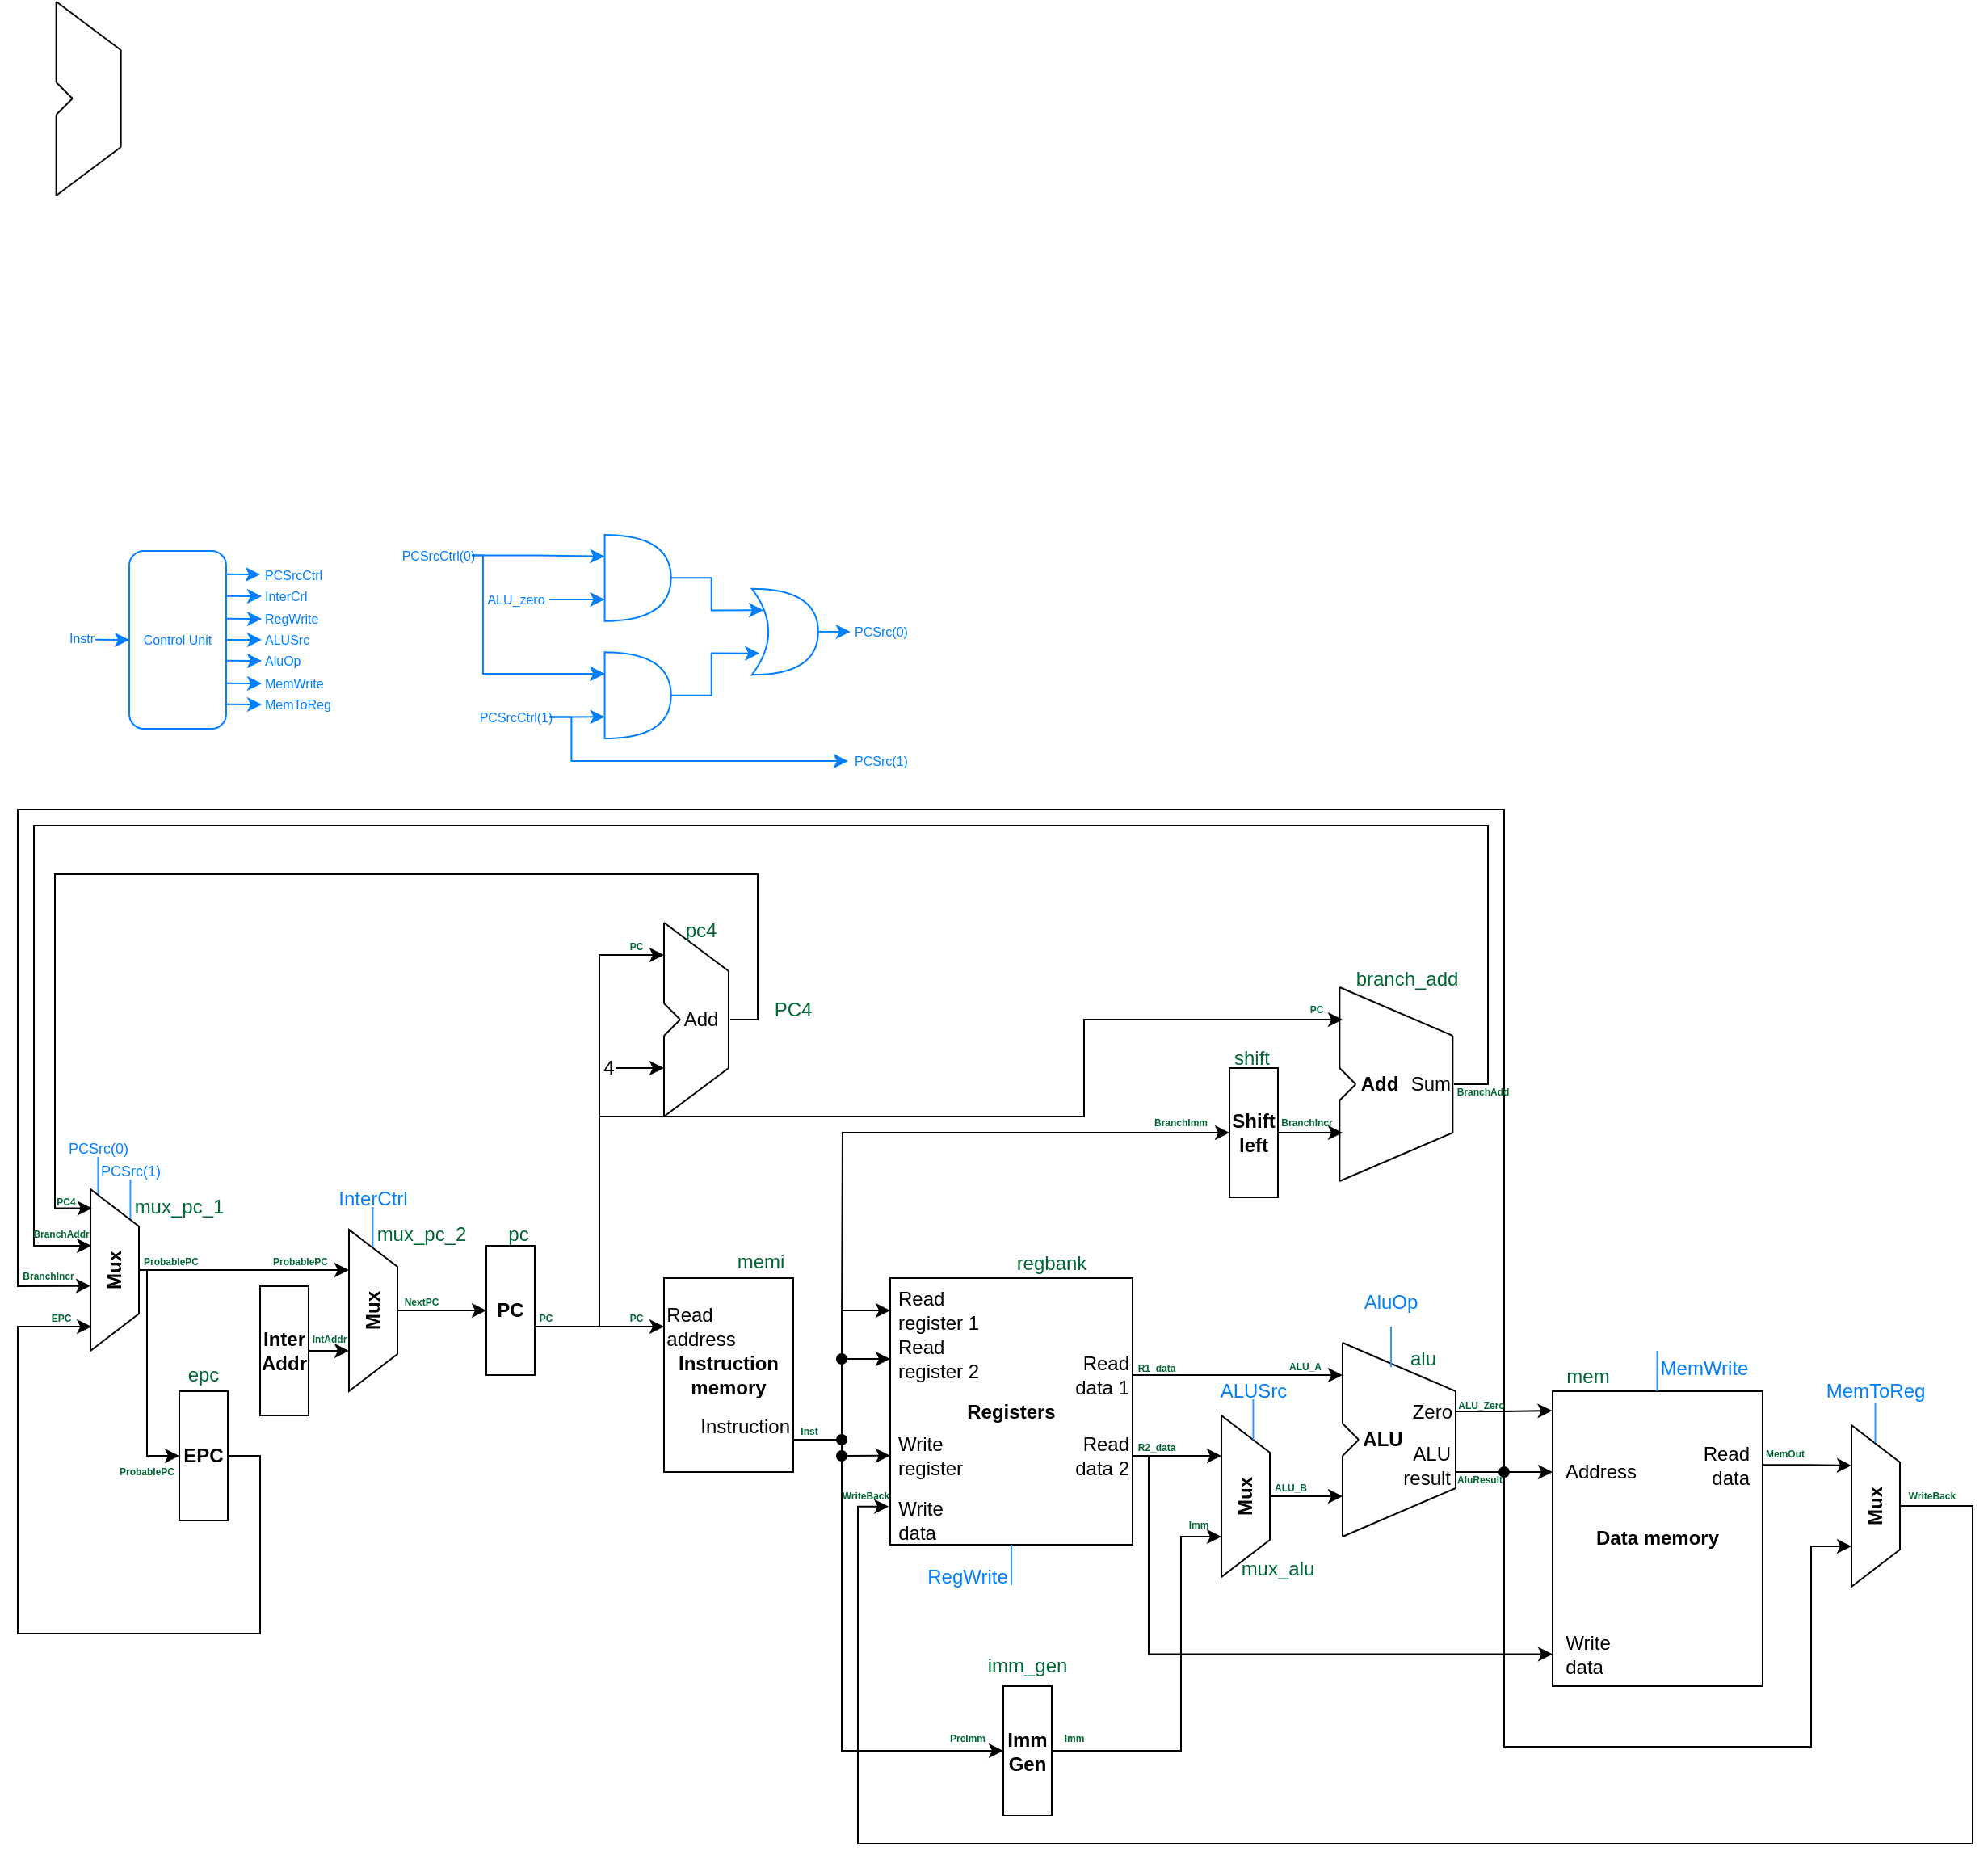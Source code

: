 <mxfile version="18.2.0" type="device"><diagram id="E4F_lcrYX_jfELqJrm0R" name="Page-1"><mxGraphModel dx="2120" dy="1682" grid="0" gridSize="10" guides="1" tooltips="1" connect="1" arrows="1" fold="1" page="0" pageScale="1" pageWidth="827" pageHeight="1169" math="0" shadow="0"><root><mxCell id="0"/><mxCell id="1" parent="0"/><mxCell id="031ylx6lUXf5HoYLeLrI-119" value="" style="endArrow=none;html=1;entryX=0.5;entryY=1;entryDx=0;entryDy=0;strokeColor=#3399FF;" parent="1" edge="1"><mxGeometry width="50" height="50" relative="1" as="geometry"><mxPoint x="-110.29" y="260" as="sourcePoint"/><mxPoint x="-110.29" y="235" as="targetPoint"/></mxGeometry></mxCell><mxCell id="031ylx6lUXf5HoYLeLrI-122" value="&lt;font color=&quot;#007fff&quot; style=&quot;font-size: 9px;&quot;&gt;PCSrc(0)&lt;/font&gt;" style="text;html=1;strokeColor=none;fillColor=none;align=center;verticalAlign=middle;whiteSpace=wrap;rounded=0;fontSize=9;" parent="1" vertex="1"><mxGeometry x="-130" y="220" width="40" height="20" as="geometry"/></mxCell><mxCell id="SATdBJKkfqwQmDbWRKTM-77" value="" style="endArrow=none;html=1;entryX=0.5;entryY=1;entryDx=0;entryDy=0;strokeColor=#3399FF;" edge="1" parent="1"><mxGeometry width="50" height="50" relative="1" as="geometry"><mxPoint x="-90.29" y="274.0" as="sourcePoint"/><mxPoint x="-90.29" y="249" as="targetPoint"/></mxGeometry></mxCell><mxCell id="SATdBJKkfqwQmDbWRKTM-78" value="&lt;font color=&quot;#007fff&quot; style=&quot;font-size: 9px;&quot;&gt;PCSrc(1)&lt;/font&gt;" style="text;html=1;strokeColor=none;fillColor=none;align=center;verticalAlign=middle;whiteSpace=wrap;rounded=0;fontSize=9;" vertex="1" parent="1"><mxGeometry x="-110" y="234" width="40" height="20" as="geometry"/></mxCell><mxCell id="031ylx6lUXf5HoYLeLrI-25" style="edgeStyle=orthogonalEdgeStyle;rounded=0;orthogonalLoop=1;jettySize=auto;html=1;exitX=1;exitY=0.25;exitDx=0;exitDy=0;entryX=0;entryY=0.25;entryDx=0;entryDy=0;" parent="1" source="031ylx6lUXf5HoYLeLrI-5" target="031ylx6lUXf5HoYLeLrI-16" edge="1"><mxGeometry relative="1" as="geometry"><Array as="points"><mxPoint x="160" y="340"/></Array></mxGeometry></mxCell><mxCell id="031ylx6lUXf5HoYLeLrI-5" value="&lt;b&gt;PC&lt;/b&gt;" style="rounded=0;whiteSpace=wrap;html=1;rotation=0;" parent="1" vertex="1"><mxGeometry x="130" y="290" width="30" height="80" as="geometry"/></mxCell><mxCell id="031ylx6lUXf5HoYLeLrI-8" value="" style="endArrow=none;html=1;" parent="1" edge="1"><mxGeometry width="50" height="50" relative="1" as="geometry"><mxPoint x="-96.18" y="-390" as="sourcePoint"/><mxPoint x="-96.18" y="-450" as="targetPoint"/></mxGeometry></mxCell><mxCell id="031ylx6lUXf5HoYLeLrI-9" value="" style="endArrow=none;html=1;" parent="1" edge="1"><mxGeometry width="50" height="50" relative="1" as="geometry"><mxPoint x="-136.18" y="-360" as="sourcePoint"/><mxPoint x="-96.18" y="-390" as="targetPoint"/></mxGeometry></mxCell><mxCell id="031ylx6lUXf5HoYLeLrI-11" value="" style="endArrow=none;html=1;" parent="1" edge="1"><mxGeometry width="50" height="50" relative="1" as="geometry"><mxPoint x="-136.18" y="-480" as="sourcePoint"/><mxPoint x="-96.18" y="-450" as="targetPoint"/></mxGeometry></mxCell><mxCell id="031ylx6lUXf5HoYLeLrI-12" value="" style="endArrow=none;html=1;" parent="1" edge="1"><mxGeometry width="50" height="50" relative="1" as="geometry"><mxPoint x="-136.18" y="-480" as="sourcePoint"/><mxPoint x="-136.18" y="-430" as="targetPoint"/></mxGeometry></mxCell><mxCell id="031ylx6lUXf5HoYLeLrI-13" value="" style="endArrow=none;html=1;" parent="1" edge="1"><mxGeometry width="50" height="50" relative="1" as="geometry"><mxPoint x="-136.18" y="-410" as="sourcePoint"/><mxPoint x="-136.18" y="-360" as="targetPoint"/></mxGeometry></mxCell><mxCell id="031ylx6lUXf5HoYLeLrI-14" value="" style="endArrow=none;html=1;" parent="1" edge="1"><mxGeometry width="50" height="50" relative="1" as="geometry"><mxPoint x="-136.18" y="-430" as="sourcePoint"/><mxPoint x="-126.18" y="-420" as="targetPoint"/></mxGeometry></mxCell><mxCell id="031ylx6lUXf5HoYLeLrI-15" value="" style="endArrow=none;html=1;" parent="1" edge="1"><mxGeometry width="50" height="50" relative="1" as="geometry"><mxPoint x="-126.18" y="-420" as="sourcePoint"/><mxPoint x="-136.18" y="-410" as="targetPoint"/></mxGeometry></mxCell><mxCell id="031ylx6lUXf5HoYLeLrI-16" value="&lt;b&gt;Instruction memory&lt;/b&gt;" style="rounded=0;whiteSpace=wrap;html=1;" parent="1" vertex="1"><mxGeometry x="240" y="310" width="80" height="120" as="geometry"/></mxCell><mxCell id="031ylx6lUXf5HoYLeLrI-17" value="&lt;b&gt;Registers&lt;/b&gt;" style="rounded=0;whiteSpace=wrap;html=1;" parent="1" vertex="1"><mxGeometry x="380" y="310" width="150" height="165" as="geometry"/></mxCell><mxCell id="031ylx6lUXf5HoYLeLrI-18" value="" style="endArrow=none;html=1;" parent="1" edge="1"><mxGeometry width="50" height="50" relative="1" as="geometry"><mxPoint x="280.0" y="180.0" as="sourcePoint"/><mxPoint x="280.0" y="120.0" as="targetPoint"/></mxGeometry></mxCell><mxCell id="031ylx6lUXf5HoYLeLrI-19" value="" style="endArrow=none;html=1;" parent="1" edge="1"><mxGeometry width="50" height="50" relative="1" as="geometry"><mxPoint x="240.0" y="210.0" as="sourcePoint"/><mxPoint x="280.0" y="180.0" as="targetPoint"/></mxGeometry></mxCell><mxCell id="031ylx6lUXf5HoYLeLrI-20" value="" style="endArrow=none;html=1;" parent="1" edge="1"><mxGeometry width="50" height="50" relative="1" as="geometry"><mxPoint x="240.0" y="90.0" as="sourcePoint"/><mxPoint x="280.0" y="120.0" as="targetPoint"/></mxGeometry></mxCell><mxCell id="031ylx6lUXf5HoYLeLrI-21" value="" style="endArrow=none;html=1;" parent="1" edge="1"><mxGeometry width="50" height="50" relative="1" as="geometry"><mxPoint x="240.0" y="90.0" as="sourcePoint"/><mxPoint x="240.0" y="140.0" as="targetPoint"/></mxGeometry></mxCell><mxCell id="031ylx6lUXf5HoYLeLrI-22" value="" style="endArrow=none;html=1;" parent="1" edge="1"><mxGeometry width="50" height="50" relative="1" as="geometry"><mxPoint x="240.0" y="160.0" as="sourcePoint"/><mxPoint x="240.0" y="210.0" as="targetPoint"/></mxGeometry></mxCell><mxCell id="031ylx6lUXf5HoYLeLrI-23" value="" style="endArrow=none;html=1;" parent="1" edge="1"><mxGeometry width="50" height="50" relative="1" as="geometry"><mxPoint x="240.0" y="140.0" as="sourcePoint"/><mxPoint x="250.0" y="150.0" as="targetPoint"/></mxGeometry></mxCell><mxCell id="031ylx6lUXf5HoYLeLrI-24" value="" style="endArrow=none;html=1;" parent="1" edge="1"><mxGeometry width="50" height="50" relative="1" as="geometry"><mxPoint x="250.0" y="150.0" as="sourcePoint"/><mxPoint x="240.0" y="160.0" as="targetPoint"/></mxGeometry></mxCell><mxCell id="031ylx6lUXf5HoYLeLrI-26" value="&lt;div style=&quot;text-align: left&quot;&gt;&lt;span&gt;Read&lt;/span&gt;&lt;/div&gt;&lt;div style=&quot;text-align: left&quot;&gt;&lt;span&gt;address&lt;/span&gt;&lt;/div&gt;" style="text;html=1;strokeColor=none;fillColor=none;align=center;verticalAlign=middle;whiteSpace=wrap;rounded=0;" parent="1" vertex="1"><mxGeometry x="243" y="330" width="40" height="20" as="geometry"/></mxCell><mxCell id="031ylx6lUXf5HoYLeLrI-32" style="edgeStyle=orthogonalEdgeStyle;rounded=0;orthogonalLoop=1;jettySize=auto;html=1;exitX=1;exitY=0.75;exitDx=0;exitDy=0;entryX=0;entryY=0.5;entryDx=0;entryDy=0;" parent="1" source="031ylx6lUXf5HoYLeLrI-27" target="031ylx6lUXf5HoYLeLrI-28" edge="1"><mxGeometry relative="1" as="geometry"><Array as="points"><mxPoint x="320" y="410"/><mxPoint x="350" y="410"/><mxPoint x="350" y="330"/></Array></mxGeometry></mxCell><mxCell id="031ylx6lUXf5HoYLeLrI-27" value="&lt;div&gt;Instruction&lt;/div&gt;" style="text;html=1;strokeColor=none;fillColor=none;align=right;verticalAlign=middle;whiteSpace=wrap;rounded=0;" parent="1" vertex="1"><mxGeometry x="280" y="392" width="40" height="20" as="geometry"/></mxCell><mxCell id="031ylx6lUXf5HoYLeLrI-28" value="&lt;div style=&quot;text-align: left&quot;&gt;&lt;span&gt;Read&lt;/span&gt;&lt;/div&gt;&lt;div style=&quot;text-align: left&quot;&gt;&lt;span&gt;register 1&lt;/span&gt;&lt;/div&gt;" style="text;html=1;strokeColor=none;fillColor=none;align=center;verticalAlign=middle;whiteSpace=wrap;rounded=0;" parent="1" vertex="1"><mxGeometry x="380" y="320" width="60" height="20" as="geometry"/></mxCell><mxCell id="031ylx6lUXf5HoYLeLrI-33" style="edgeStyle=orthogonalEdgeStyle;rounded=0;orthogonalLoop=1;jettySize=auto;html=1;entryX=0;entryY=0.5;entryDx=0;entryDy=0;startArrow=oval;startFill=1;" parent="1" target="031ylx6lUXf5HoYLeLrI-29" edge="1"><mxGeometry relative="1" as="geometry"><mxPoint x="350" y="360" as="targetPoint"/><mxPoint x="350" y="360" as="sourcePoint"/></mxGeometry></mxCell><mxCell id="031ylx6lUXf5HoYLeLrI-29" value="&lt;div style=&quot;text-align: left&quot;&gt;&lt;span&gt;Read&lt;/span&gt;&lt;/div&gt;&lt;div style=&quot;text-align: left&quot;&gt;&lt;span&gt;register 2&lt;/span&gt;&lt;/div&gt;" style="text;html=1;strokeColor=none;fillColor=none;align=center;verticalAlign=middle;whiteSpace=wrap;rounded=0;" parent="1" vertex="1"><mxGeometry x="380" y="350" width="60" height="20" as="geometry"/></mxCell><mxCell id="031ylx6lUXf5HoYLeLrI-30" value="&lt;div style=&quot;text-align: left&quot;&gt;&lt;span&gt;Write&lt;/span&gt;&lt;/div&gt;&lt;div style=&quot;text-align: left&quot;&gt;&lt;span&gt;register&lt;/span&gt;&lt;/div&gt;" style="text;html=1;strokeColor=none;fillColor=none;align=center;verticalAlign=middle;whiteSpace=wrap;rounded=0;" parent="1" vertex="1"><mxGeometry x="380" y="410" width="50" height="20" as="geometry"/></mxCell><mxCell id="031ylx6lUXf5HoYLeLrI-31" value="&lt;div style=&quot;text-align: left&quot;&gt;Write&lt;/div&gt;&lt;div style=&quot;text-align: left&quot;&gt;data&lt;/div&gt;" style="text;html=1;strokeColor=none;fillColor=none;align=center;verticalAlign=middle;whiteSpace=wrap;rounded=0;" parent="1" vertex="1"><mxGeometry x="384" y="450" width="30" height="20" as="geometry"/></mxCell><mxCell id="031ylx6lUXf5HoYLeLrI-34" style="edgeStyle=orthogonalEdgeStyle;rounded=0;orthogonalLoop=1;jettySize=auto;html=1;entryX=0;entryY=0.5;entryDx=0;entryDy=0;startArrow=oval;startFill=1;" parent="1" edge="1"><mxGeometry relative="1" as="geometry"><mxPoint x="380" y="419.86" as="targetPoint"/><mxPoint x="350" y="420" as="sourcePoint"/><Array as="points"><mxPoint x="350" y="420"/></Array></mxGeometry></mxCell><mxCell id="031ylx6lUXf5HoYLeLrI-47" style="edgeStyle=orthogonalEdgeStyle;rounded=0;orthogonalLoop=1;jettySize=auto;html=1;" parent="1" source="031ylx6lUXf5HoYLeLrI-35" edge="1"><mxGeometry relative="1" as="geometry"><mxPoint x="660" y="445" as="targetPoint"/></mxGeometry></mxCell><mxCell id="031ylx6lUXf5HoYLeLrI-35" value="&lt;b&gt;Mux&lt;/b&gt;" style="verticalLabelPosition=middle;verticalAlign=middle;html=1;shape=trapezoid;perimeter=trapezoidPerimeter;whiteSpace=wrap;size=0.23;arcSize=10;flipV=1;labelPosition=center;align=center;rotation=-90;" parent="1" vertex="1"><mxGeometry x="550" y="430" width="100" height="30" as="geometry"/></mxCell><mxCell id="031ylx6lUXf5HoYLeLrI-80" style="edgeStyle=orthogonalEdgeStyle;rounded=0;orthogonalLoop=1;jettySize=auto;html=1;" parent="1" source="031ylx6lUXf5HoYLeLrI-36" edge="1"><mxGeometry relative="1" as="geometry"><mxPoint x="660" y="370" as="targetPoint"/></mxGeometry></mxCell><mxCell id="031ylx6lUXf5HoYLeLrI-36" value="&lt;div&gt;&lt;span&gt;Read&lt;/span&gt;&lt;/div&gt;&lt;div&gt;&lt;span&gt;data 1&lt;/span&gt;&lt;/div&gt;" style="text;html=1;strokeColor=none;fillColor=none;align=right;verticalAlign=middle;whiteSpace=wrap;rounded=0;" parent="1" vertex="1"><mxGeometry x="490" y="360" width="40" height="20" as="geometry"/></mxCell><mxCell id="031ylx6lUXf5HoYLeLrI-38" style="edgeStyle=orthogonalEdgeStyle;rounded=0;orthogonalLoop=1;jettySize=auto;html=1;exitX=1;exitY=0.5;exitDx=0;exitDy=0;entryX=0.75;entryY=0;entryDx=0;entryDy=0;" parent="1" source="031ylx6lUXf5HoYLeLrI-37" target="031ylx6lUXf5HoYLeLrI-35" edge="1"><mxGeometry relative="1" as="geometry"/></mxCell><mxCell id="031ylx6lUXf5HoYLeLrI-37" value="&lt;div&gt;&lt;span&gt;Read&lt;/span&gt;&lt;/div&gt;&lt;div&gt;&lt;span&gt;data 2&lt;/span&gt;&lt;/div&gt;" style="text;html=1;strokeColor=none;fillColor=none;align=right;verticalAlign=middle;whiteSpace=wrap;rounded=0;" parent="1" vertex="1"><mxGeometry x="490" y="410" width="40" height="20" as="geometry"/></mxCell><mxCell id="031ylx6lUXf5HoYLeLrI-40" value="" style="endArrow=none;html=1;" parent="1" edge="1"><mxGeometry width="50" height="50" relative="1" as="geometry"><mxPoint x="730" y="440.0" as="sourcePoint"/><mxPoint x="730" y="380.0" as="targetPoint"/></mxGeometry></mxCell><mxCell id="031ylx6lUXf5HoYLeLrI-41" value="" style="endArrow=none;html=1;" parent="1" edge="1"><mxGeometry width="50" height="50" relative="1" as="geometry"><mxPoint x="660" y="470.0" as="sourcePoint"/><mxPoint x="730" y="440" as="targetPoint"/></mxGeometry></mxCell><mxCell id="031ylx6lUXf5HoYLeLrI-42" value="" style="endArrow=none;html=1;" parent="1" edge="1"><mxGeometry width="50" height="50" relative="1" as="geometry"><mxPoint x="660" y="350.0" as="sourcePoint"/><mxPoint x="730" y="380" as="targetPoint"/></mxGeometry></mxCell><mxCell id="031ylx6lUXf5HoYLeLrI-43" value="" style="endArrow=none;html=1;" parent="1" edge="1"><mxGeometry width="50" height="50" relative="1" as="geometry"><mxPoint x="660.0" y="350.0" as="sourcePoint"/><mxPoint x="660" y="400.0" as="targetPoint"/></mxGeometry></mxCell><mxCell id="031ylx6lUXf5HoYLeLrI-44" value="" style="endArrow=none;html=1;" parent="1" edge="1"><mxGeometry width="50" height="50" relative="1" as="geometry"><mxPoint x="660" y="420.0" as="sourcePoint"/><mxPoint x="660.0" y="470.0" as="targetPoint"/></mxGeometry></mxCell><mxCell id="031ylx6lUXf5HoYLeLrI-45" value="" style="endArrow=none;html=1;" parent="1" edge="1"><mxGeometry width="50" height="50" relative="1" as="geometry"><mxPoint x="660" y="400.0" as="sourcePoint"/><mxPoint x="670.0" y="410.0" as="targetPoint"/></mxGeometry></mxCell><mxCell id="031ylx6lUXf5HoYLeLrI-46" value="" style="endArrow=none;html=1;" parent="1" edge="1"><mxGeometry width="50" height="50" relative="1" as="geometry"><mxPoint x="670.0" y="410.0" as="sourcePoint"/><mxPoint x="660" y="420.0" as="targetPoint"/></mxGeometry></mxCell><mxCell id="031ylx6lUXf5HoYLeLrI-48" value="&lt;b&gt;ALU&lt;/b&gt;" style="text;html=1;strokeColor=none;fillColor=none;align=center;verticalAlign=middle;whiteSpace=wrap;rounded=0;" parent="1" vertex="1"><mxGeometry x="665" y="400" width="40" height="20" as="geometry"/></mxCell><mxCell id="031ylx6lUXf5HoYLeLrI-57" style="edgeStyle=orthogonalEdgeStyle;rounded=0;orthogonalLoop=1;jettySize=auto;html=1;entryX=-0.002;entryY=0.066;entryDx=0;entryDy=0;entryPerimeter=0;" parent="1" source="031ylx6lUXf5HoYLeLrI-49" target="031ylx6lUXf5HoYLeLrI-51" edge="1"><mxGeometry relative="1" as="geometry"/></mxCell><mxCell id="031ylx6lUXf5HoYLeLrI-49" value="&lt;div&gt;Zero&lt;/div&gt;" style="text;html=1;strokeColor=none;fillColor=none;align=right;verticalAlign=middle;whiteSpace=wrap;rounded=0;" parent="1" vertex="1"><mxGeometry x="690" y="382.5" width="40" height="20" as="geometry"/></mxCell><mxCell id="031ylx6lUXf5HoYLeLrI-50" value="&lt;div&gt;ALU&lt;/div&gt;&lt;div&gt;result&lt;/div&gt;" style="text;html=1;strokeColor=none;fillColor=none;align=right;verticalAlign=middle;whiteSpace=wrap;rounded=0;" parent="1" vertex="1"><mxGeometry x="689" y="416" width="40" height="20" as="geometry"/></mxCell><mxCell id="031ylx6lUXf5HoYLeLrI-59" style="edgeStyle=orthogonalEdgeStyle;rounded=0;orthogonalLoop=1;jettySize=auto;html=1;exitX=1;exitY=0.25;exitDx=0;exitDy=0;entryX=0.75;entryY=0;entryDx=0;entryDy=0;" parent="1" source="031ylx6lUXf5HoYLeLrI-51" target="031ylx6lUXf5HoYLeLrI-58" edge="1"><mxGeometry relative="1" as="geometry"/></mxCell><mxCell id="031ylx6lUXf5HoYLeLrI-51" value="&lt;b&gt;Data memory&lt;/b&gt;" style="rounded=0;whiteSpace=wrap;html=1;" parent="1" vertex="1"><mxGeometry x="790" y="380" width="130" height="182.5" as="geometry"/></mxCell><mxCell id="031ylx6lUXf5HoYLeLrI-52" value="&lt;div style=&quot;text-align: left&quot;&gt;&lt;span&gt;Address&lt;/span&gt;&lt;/div&gt;" style="text;html=1;strokeColor=none;fillColor=none;align=center;verticalAlign=middle;whiteSpace=wrap;rounded=0;" parent="1" vertex="1"><mxGeometry x="790" y="420" width="60" height="20" as="geometry"/></mxCell><mxCell id="031ylx6lUXf5HoYLeLrI-55" value="&lt;div&gt;&lt;span&gt;Read&lt;/span&gt;&lt;/div&gt;&lt;div&gt;&lt;span&gt;data&lt;/span&gt;&lt;/div&gt;" style="text;html=1;strokeColor=none;fillColor=none;align=right;verticalAlign=middle;whiteSpace=wrap;rounded=0;" parent="1" vertex="1"><mxGeometry x="874" y="416" width="40" height="20" as="geometry"/></mxCell><mxCell id="031ylx6lUXf5HoYLeLrI-56" value="&lt;div style=&quot;text-align: left&quot;&gt;Write&lt;/div&gt;&lt;div style=&quot;text-align: left&quot;&gt;data&lt;/div&gt;" style="text;html=1;strokeColor=none;fillColor=none;align=center;verticalAlign=middle;whiteSpace=wrap;rounded=0;" parent="1" vertex="1"><mxGeometry x="797" y="533" width="30" height="20" as="geometry"/></mxCell><mxCell id="031ylx6lUXf5HoYLeLrI-100" style="edgeStyle=orthogonalEdgeStyle;rounded=0;orthogonalLoop=1;jettySize=auto;html=1;entryX=-0.006;entryY=0.857;entryDx=0;entryDy=0;entryPerimeter=0;" parent="1" source="031ylx6lUXf5HoYLeLrI-58" target="031ylx6lUXf5HoYLeLrI-17" edge="1"><mxGeometry relative="1" as="geometry"><Array as="points"><mxPoint x="1050" y="451"/><mxPoint x="1050" y="660"/><mxPoint x="360" y="660"/><mxPoint x="360" y="451"/></Array></mxGeometry></mxCell><mxCell id="031ylx6lUXf5HoYLeLrI-58" value="&lt;b&gt;Mux&lt;/b&gt;" style="verticalLabelPosition=middle;verticalAlign=middle;html=1;shape=trapezoid;perimeter=trapezoidPerimeter;whiteSpace=wrap;size=0.23;arcSize=10;flipV=1;labelPosition=center;align=center;rotation=-90;" parent="1" vertex="1"><mxGeometry x="940" y="436" width="100" height="30" as="geometry"/></mxCell><mxCell id="031ylx6lUXf5HoYLeLrI-85" style="edgeStyle=orthogonalEdgeStyle;rounded=0;orthogonalLoop=1;jettySize=auto;html=1;" parent="1" source="031ylx6lUXf5HoYLeLrI-61" edge="1"><mxGeometry relative="1" as="geometry"><mxPoint x="660" y="220" as="targetPoint"/></mxGeometry></mxCell><mxCell id="SATdBJKkfqwQmDbWRKTM-69" style="edgeStyle=orthogonalEdgeStyle;rounded=0;orthogonalLoop=1;jettySize=auto;html=1;fontSize=6;fontColor=#006633;startArrow=classic;startFill=1;endArrow=none;endFill=0;" edge="1" parent="1" source="031ylx6lUXf5HoYLeLrI-61"><mxGeometry relative="1" as="geometry"><mxPoint x="350" y="340" as="targetPoint"/></mxGeometry></mxCell><mxCell id="031ylx6lUXf5HoYLeLrI-61" value="&lt;b&gt;Shift left&lt;/b&gt;" style="rounded=0;whiteSpace=wrap;html=1;rotation=0;" parent="1" vertex="1"><mxGeometry x="590" y="180" width="30" height="80" as="geometry"/></mxCell><mxCell id="031ylx6lUXf5HoYLeLrI-69" value="" style="endArrow=none;html=1;" parent="1" edge="1"><mxGeometry width="50" height="50" relative="1" as="geometry"><mxPoint x="728.17" y="220" as="sourcePoint"/><mxPoint x="728.17" y="160" as="targetPoint"/></mxGeometry></mxCell><mxCell id="031ylx6lUXf5HoYLeLrI-70" value="" style="endArrow=none;html=1;" parent="1" edge="1"><mxGeometry width="50" height="50" relative="1" as="geometry"><mxPoint x="658.17" y="250" as="sourcePoint"/><mxPoint x="728.17" y="220" as="targetPoint"/></mxGeometry></mxCell><mxCell id="031ylx6lUXf5HoYLeLrI-71" value="" style="endArrow=none;html=1;" parent="1" edge="1"><mxGeometry width="50" height="50" relative="1" as="geometry"><mxPoint x="658.17" y="130" as="sourcePoint"/><mxPoint x="728.17" y="160" as="targetPoint"/></mxGeometry></mxCell><mxCell id="031ylx6lUXf5HoYLeLrI-72" value="" style="endArrow=none;html=1;" parent="1" edge="1"><mxGeometry width="50" height="50" relative="1" as="geometry"><mxPoint x="658.17" y="130" as="sourcePoint"/><mxPoint x="658.17" y="180" as="targetPoint"/></mxGeometry></mxCell><mxCell id="031ylx6lUXf5HoYLeLrI-73" value="" style="endArrow=none;html=1;" parent="1" edge="1"><mxGeometry width="50" height="50" relative="1" as="geometry"><mxPoint x="658.17" y="200" as="sourcePoint"/><mxPoint x="658.17" y="250" as="targetPoint"/></mxGeometry></mxCell><mxCell id="031ylx6lUXf5HoYLeLrI-74" value="" style="endArrow=none;html=1;" parent="1" edge="1"><mxGeometry width="50" height="50" relative="1" as="geometry"><mxPoint x="658.17" y="180" as="sourcePoint"/><mxPoint x="668.17" y="190" as="targetPoint"/></mxGeometry></mxCell><mxCell id="031ylx6lUXf5HoYLeLrI-75" value="" style="endArrow=none;html=1;" parent="1" edge="1"><mxGeometry width="50" height="50" relative="1" as="geometry"><mxPoint x="668.17" y="190" as="sourcePoint"/><mxPoint x="658.17" y="200" as="targetPoint"/></mxGeometry></mxCell><mxCell id="031ylx6lUXf5HoYLeLrI-76" value="&lt;b&gt;Add&lt;/b&gt;" style="text;html=1;strokeColor=none;fillColor=none;align=center;verticalAlign=middle;whiteSpace=wrap;rounded=0;" parent="1" vertex="1"><mxGeometry x="663.17" y="180" width="40" height="20" as="geometry"/></mxCell><mxCell id="SATdBJKkfqwQmDbWRKTM-9" style="edgeStyle=orthogonalEdgeStyle;rounded=0;orthogonalLoop=1;jettySize=auto;html=1;entryX=0.646;entryY=0.98;entryDx=0;entryDy=0;entryPerimeter=0;" edge="1" parent="1" source="031ylx6lUXf5HoYLeLrI-77" target="031ylx6lUXf5HoYLeLrI-86"><mxGeometry relative="1" as="geometry"><Array as="points"><mxPoint x="750" y="190"/><mxPoint x="750" y="30"/><mxPoint x="-150" y="30"/><mxPoint x="-150" y="290"/><mxPoint x="-114" y="290"/></Array></mxGeometry></mxCell><mxCell id="031ylx6lUXf5HoYLeLrI-77" value="&lt;div&gt;Sum&lt;/div&gt;" style="text;html=1;strokeColor=none;fillColor=none;align=right;verticalAlign=middle;whiteSpace=wrap;rounded=0;" parent="1" vertex="1"><mxGeometry x="689" y="180" width="40" height="20" as="geometry"/></mxCell><mxCell id="031ylx6lUXf5HoYLeLrI-79" style="edgeStyle=orthogonalEdgeStyle;rounded=0;orthogonalLoop=1;jettySize=auto;html=1;" parent="1" edge="1"><mxGeometry relative="1" as="geometry"><mxPoint x="790" y="542.8" as="targetPoint"/><mxPoint x="550" y="420" as="sourcePoint"/><Array as="points"><mxPoint x="540" y="420"/><mxPoint x="540" y="543"/></Array></mxGeometry></mxCell><mxCell id="031ylx6lUXf5HoYLeLrI-83" style="edgeStyle=orthogonalEdgeStyle;rounded=0;orthogonalLoop=1;jettySize=auto;html=1;entryX=0.25;entryY=0;entryDx=0;entryDy=0;" parent="1" source="031ylx6lUXf5HoYLeLrI-82" target="031ylx6lUXf5HoYLeLrI-35" edge="1"><mxGeometry relative="1" as="geometry"><Array as="points"><mxPoint x="560" y="603"/><mxPoint x="560" y="470"/></Array></mxGeometry></mxCell><mxCell id="031ylx6lUXf5HoYLeLrI-82" value="&lt;b&gt;Imm Gen&lt;/b&gt;" style="rounded=0;whiteSpace=wrap;html=1;rotation=0;" parent="1" vertex="1"><mxGeometry x="450" y="562.5" width="30" height="80" as="geometry"/></mxCell><mxCell id="SATdBJKkfqwQmDbWRKTM-1" style="edgeStyle=orthogonalEdgeStyle;rounded=0;orthogonalLoop=1;jettySize=auto;html=1;entryX=0.75;entryY=0;entryDx=0;entryDy=0;" edge="1" parent="1" source="031ylx6lUXf5HoYLeLrI-86" target="031ylx6lUXf5HoYLeLrI-102"><mxGeometry relative="1" as="geometry"/></mxCell><mxCell id="SATdBJKkfqwQmDbWRKTM-6" style="edgeStyle=orthogonalEdgeStyle;rounded=0;orthogonalLoop=1;jettySize=auto;html=1;exitX=0.5;exitY=1;exitDx=0;exitDy=0;entryX=0;entryY=0.5;entryDx=0;entryDy=0;" edge="1" parent="1" source="031ylx6lUXf5HoYLeLrI-86" target="SATdBJKkfqwQmDbWRKTM-3"><mxGeometry relative="1" as="geometry"><Array as="points"><mxPoint x="-80" y="305"/><mxPoint x="-80" y="420"/></Array></mxGeometry></mxCell><mxCell id="031ylx6lUXf5HoYLeLrI-86" value="&lt;b&gt;Mux&lt;/b&gt;" style="verticalLabelPosition=middle;verticalAlign=middle;html=1;shape=trapezoid;perimeter=trapezoidPerimeter;whiteSpace=wrap;size=0.23;arcSize=10;flipV=1;labelPosition=center;align=center;rotation=-90;" parent="1" vertex="1"><mxGeometry x="-150" y="290" width="100" height="30" as="geometry"/></mxCell><mxCell id="031ylx6lUXf5HoYLeLrI-91" style="edgeStyle=orthogonalEdgeStyle;rounded=0;orthogonalLoop=1;jettySize=auto;html=1;" parent="1" edge="1"><mxGeometry relative="1" as="geometry"><mxPoint x="790" y="430" as="targetPoint"/><mxPoint x="730.0" y="430" as="sourcePoint"/></mxGeometry></mxCell><mxCell id="031ylx6lUXf5HoYLeLrI-92" style="edgeStyle=orthogonalEdgeStyle;rounded=0;orthogonalLoop=1;jettySize=auto;html=1;entryX=0.25;entryY=0;entryDx=0;entryDy=0;" parent="1" target="031ylx6lUXf5HoYLeLrI-58" edge="1"><mxGeometry relative="1" as="geometry"><mxPoint x="760" y="610" as="targetPoint"/><mxPoint x="750" y="430" as="sourcePoint"/><Array as="points"><mxPoint x="760" y="430"/><mxPoint x="760" y="600"/><mxPoint x="950" y="600"/><mxPoint x="950" y="476"/></Array></mxGeometry></mxCell><mxCell id="031ylx6lUXf5HoYLeLrI-93" style="edgeStyle=orthogonalEdgeStyle;rounded=0;orthogonalLoop=1;jettySize=auto;html=1;" parent="1" edge="1"><mxGeometry relative="1" as="geometry"><mxPoint x="240" y="110" as="targetPoint"/><mxPoint x="190" y="340" as="sourcePoint"/><Array as="points"><mxPoint x="200" y="340"/><mxPoint x="200" y="110"/></Array></mxGeometry></mxCell><mxCell id="031ylx6lUXf5HoYLeLrI-94" style="edgeStyle=orthogonalEdgeStyle;rounded=0;orthogonalLoop=1;jettySize=auto;html=1;" parent="1" edge="1"><mxGeometry relative="1" as="geometry"><mxPoint x="200" y="280" as="sourcePoint"/><mxPoint x="660" y="150" as="targetPoint"/><Array as="points"><mxPoint x="200" y="210"/><mxPoint x="500" y="210"/><mxPoint x="500" y="150"/></Array></mxGeometry></mxCell><mxCell id="031ylx6lUXf5HoYLeLrI-96" style="edgeStyle=orthogonalEdgeStyle;rounded=0;orthogonalLoop=1;jettySize=auto;html=1;entryX=0;entryY=0.5;entryDx=0;entryDy=0;" parent="1" edge="1"><mxGeometry relative="1" as="geometry"><mxPoint x="240" y="180" as="targetPoint"/><mxPoint x="210" y="180" as="sourcePoint"/></mxGeometry></mxCell><mxCell id="031ylx6lUXf5HoYLeLrI-97" value="&lt;div style=&quot;text-align: left&quot;&gt;4&lt;/div&gt;" style="text;html=1;strokeColor=none;fillColor=none;align=center;verticalAlign=middle;whiteSpace=wrap;rounded=0;" parent="1" vertex="1"><mxGeometry x="186" y="170" width="40" height="20" as="geometry"/></mxCell><mxCell id="SATdBJKkfqwQmDbWRKTM-8" style="edgeStyle=orthogonalEdgeStyle;rounded=0;orthogonalLoop=1;jettySize=auto;html=1;entryX=0.882;entryY=0.969;entryDx=0;entryDy=0;entryPerimeter=0;" edge="1" parent="1" target="031ylx6lUXf5HoYLeLrI-86"><mxGeometry relative="1" as="geometry"><mxPoint x="281" y="150.0" as="sourcePoint"/><mxPoint x="-116.55" y="266.5" as="targetPoint"/><Array as="points"><mxPoint x="298" y="150"/><mxPoint x="298" y="60"/><mxPoint x="-137" y="60"/><mxPoint x="-137" y="267"/></Array></mxGeometry></mxCell><mxCell id="031ylx6lUXf5HoYLeLrI-99" value="Add" style="text;html=1;strokeColor=none;fillColor=none;align=center;verticalAlign=middle;whiteSpace=wrap;rounded=0;" parent="1" vertex="1"><mxGeometry x="243.0" y="140" width="40" height="20" as="geometry"/></mxCell><mxCell id="031ylx6lUXf5HoYLeLrI-101" style="edgeStyle=orthogonalEdgeStyle;rounded=0;orthogonalLoop=1;jettySize=auto;html=1;entryX=0;entryY=0.5;entryDx=0;entryDy=0;startArrow=oval;startFill=1;" parent="1" target="031ylx6lUXf5HoYLeLrI-82" edge="1"><mxGeometry relative="1" as="geometry"><mxPoint x="390" y="429.86" as="targetPoint"/><mxPoint x="350" y="410" as="sourcePoint"/><Array as="points"><mxPoint x="350" y="410"/><mxPoint x="350" y="603"/></Array></mxGeometry></mxCell><mxCell id="031ylx6lUXf5HoYLeLrI-103" style="edgeStyle=orthogonalEdgeStyle;rounded=0;orthogonalLoop=1;jettySize=auto;html=1;" parent="1" source="031ylx6lUXf5HoYLeLrI-102" target="031ylx6lUXf5HoYLeLrI-5" edge="1"><mxGeometry relative="1" as="geometry"/></mxCell><mxCell id="031ylx6lUXf5HoYLeLrI-102" value="&lt;b&gt;Mux&lt;/b&gt;" style="verticalLabelPosition=middle;verticalAlign=middle;html=1;shape=trapezoid;perimeter=trapezoidPerimeter;whiteSpace=wrap;size=0.23;arcSize=10;flipV=1;labelPosition=center;align=center;rotation=-90;" parent="1" vertex="1"><mxGeometry x="10" y="315" width="100" height="30" as="geometry"/></mxCell><mxCell id="031ylx6lUXf5HoYLeLrI-107" value="&lt;font color=&quot;#007fff&quot;&gt;RegWrite&lt;/font&gt;" style="text;html=1;strokeColor=none;fillColor=none;align=center;verticalAlign=middle;whiteSpace=wrap;rounded=0;" parent="1" vertex="1"><mxGeometry x="408" y="485" width="40" height="20" as="geometry"/></mxCell><mxCell id="031ylx6lUXf5HoYLeLrI-109" value="" style="endArrow=none;html=1;entryX=0.5;entryY=1;entryDx=0;entryDy=0;strokeColor=#3399FF;" parent="1" target="031ylx6lUXf5HoYLeLrI-17" edge="1"><mxGeometry width="50" height="50" relative="1" as="geometry"><mxPoint x="455" y="500" as="sourcePoint"/><mxPoint x="470" y="430" as="targetPoint"/></mxGeometry></mxCell><mxCell id="031ylx6lUXf5HoYLeLrI-113" value="&lt;font color=&quot;#007fff&quot;&gt;MemWrite&lt;/font&gt;" style="text;html=1;strokeColor=none;fillColor=none;align=center;verticalAlign=middle;whiteSpace=wrap;rounded=0;" parent="1" vertex="1"><mxGeometry x="864" y="356" width="40" height="20" as="geometry"/></mxCell><mxCell id="031ylx6lUXf5HoYLeLrI-114" value="" style="endArrow=none;html=1;entryX=0.5;entryY=1;entryDx=0;entryDy=0;strokeColor=#3399FF;" parent="1" edge="1"><mxGeometry width="50" height="50" relative="1" as="geometry"><mxPoint x="854.76" y="380" as="sourcePoint"/><mxPoint x="854.76" y="355" as="targetPoint"/></mxGeometry></mxCell><mxCell id="031ylx6lUXf5HoYLeLrI-115" value="" style="endArrow=none;html=1;entryX=0.5;entryY=1;entryDx=0;entryDy=0;strokeColor=#3399FF;" parent="1" edge="1"><mxGeometry width="50" height="50" relative="1" as="geometry"><mxPoint x="989.76" y="412" as="sourcePoint"/><mxPoint x="989.76" y="387" as="targetPoint"/></mxGeometry></mxCell><mxCell id="031ylx6lUXf5HoYLeLrI-116" value="&lt;font color=&quot;#007fff&quot;&gt;MemToReg&lt;/font&gt;" style="text;html=1;strokeColor=none;fillColor=none;align=center;verticalAlign=middle;whiteSpace=wrap;rounded=0;" parent="1" vertex="1"><mxGeometry x="970" y="370" width="40" height="20" as="geometry"/></mxCell><mxCell id="031ylx6lUXf5HoYLeLrI-117" value="" style="endArrow=none;html=1;entryX=0.5;entryY=1;entryDx=0;entryDy=0;strokeColor=#3399FF;" parent="1" edge="1"><mxGeometry width="50" height="50" relative="1" as="geometry"><mxPoint x="690.0" y="365" as="sourcePoint"/><mxPoint x="690.0" y="340" as="targetPoint"/></mxGeometry></mxCell><mxCell id="031ylx6lUXf5HoYLeLrI-118" value="" style="endArrow=none;html=1;entryX=0.5;entryY=1;entryDx=0;entryDy=0;strokeColor=#3399FF;" parent="1" edge="1"><mxGeometry width="50" height="50" relative="1" as="geometry"><mxPoint x="604.71" y="410" as="sourcePoint"/><mxPoint x="604.71" y="385" as="targetPoint"/></mxGeometry></mxCell><mxCell id="031ylx6lUXf5HoYLeLrI-120" value="&lt;font color=&quot;#007fff&quot;&gt;AluOp&lt;/font&gt;" style="text;html=1;strokeColor=none;fillColor=none;align=center;verticalAlign=middle;whiteSpace=wrap;rounded=0;" parent="1" vertex="1"><mxGeometry x="670" y="315" width="40" height="20" as="geometry"/></mxCell><mxCell id="031ylx6lUXf5HoYLeLrI-121" value="&lt;font color=&quot;#007fff&quot;&gt;ALUSrc&lt;/font&gt;" style="text;html=1;strokeColor=none;fillColor=none;align=center;verticalAlign=middle;whiteSpace=wrap;rounded=0;" parent="1" vertex="1"><mxGeometry x="585" y="370" width="40" height="20" as="geometry"/></mxCell><mxCell id="SATdBJKkfqwQmDbWRKTM-7" style="edgeStyle=orthogonalEdgeStyle;rounded=0;orthogonalLoop=1;jettySize=auto;html=1;entryX=0.25;entryY=0;entryDx=0;entryDy=0;" edge="1" parent="1" source="SATdBJKkfqwQmDbWRKTM-2" target="031ylx6lUXf5HoYLeLrI-102"><mxGeometry relative="1" as="geometry"/></mxCell><mxCell id="SATdBJKkfqwQmDbWRKTM-2" value="&lt;b&gt;Inter Addr&lt;/b&gt;" style="rounded=0;whiteSpace=wrap;html=1;rotation=0;" vertex="1" parent="1"><mxGeometry x="-10" y="315" width="30" height="80" as="geometry"/></mxCell><mxCell id="SATdBJKkfqwQmDbWRKTM-4" style="edgeStyle=orthogonalEdgeStyle;rounded=0;orthogonalLoop=1;jettySize=auto;html=1;entryX=0.158;entryY=0.98;entryDx=0;entryDy=0;entryPerimeter=0;" edge="1" parent="1" source="SATdBJKkfqwQmDbWRKTM-3" target="031ylx6lUXf5HoYLeLrI-86"><mxGeometry relative="1" as="geometry"><Array as="points"><mxPoint x="-10" y="420"/><mxPoint x="-10" y="530"/><mxPoint x="-160" y="530"/><mxPoint x="-160" y="340"/><mxPoint x="-114" y="340"/></Array></mxGeometry></mxCell><mxCell id="SATdBJKkfqwQmDbWRKTM-3" value="&lt;b&gt;EPC&lt;/b&gt;" style="rounded=0;whiteSpace=wrap;html=1;rotation=0;" vertex="1" parent="1"><mxGeometry x="-60" y="380" width="30" height="80" as="geometry"/></mxCell><mxCell id="SATdBJKkfqwQmDbWRKTM-10" value="" style="endArrow=none;html=1;entryX=0.5;entryY=1;entryDx=0;entryDy=0;strokeColor=#3399FF;" edge="1" parent="1"><mxGeometry width="50" height="50" relative="1" as="geometry"><mxPoint x="59.71" y="291" as="sourcePoint"/><mxPoint x="59.71" y="266" as="targetPoint"/></mxGeometry></mxCell><mxCell id="SATdBJKkfqwQmDbWRKTM-11" value="&lt;font color=&quot;#007fff&quot;&gt;InterCtrl&lt;/font&gt;" style="text;html=1;strokeColor=none;fillColor=none;align=center;verticalAlign=middle;whiteSpace=wrap;rounded=0;" vertex="1" parent="1"><mxGeometry x="40" y="251" width="40" height="20" as="geometry"/></mxCell><mxCell id="SATdBJKkfqwQmDbWRKTM-13" value="" style="endArrow=classic;html=1;rounded=0;entryX=0.402;entryY=1;entryDx=0;entryDy=0;entryPerimeter=0;startArrow=oval;startFill=1;" edge="1" parent="1" target="031ylx6lUXf5HoYLeLrI-86"><mxGeometry width="50" height="50" relative="1" as="geometry"><mxPoint x="760" y="430" as="sourcePoint"/><mxPoint x="-190" y="300" as="targetPoint"/><Array as="points"><mxPoint x="760" y="20"/><mxPoint x="-160" y="20"/><mxPoint x="-160" y="315"/></Array></mxGeometry></mxCell><mxCell id="SATdBJKkfqwQmDbWRKTM-17" value="&lt;font color=&quot;#006633&quot;&gt;branch_add&lt;/font&gt;" style="text;html=1;strokeColor=none;fillColor=none;align=center;verticalAlign=middle;whiteSpace=wrap;rounded=0;" vertex="1" parent="1"><mxGeometry x="670" y="110" width="60" height="30" as="geometry"/></mxCell><mxCell id="SATdBJKkfqwQmDbWRKTM-18" value="&lt;font color=&quot;#006633&quot; style=&quot;font-size: 6px;&quot;&gt;PC&lt;/font&gt;" style="text;html=1;strokeColor=none;fillColor=none;align=center;verticalAlign=middle;whiteSpace=wrap;rounded=0;fontSize=6;fontStyle=1" vertex="1" parent="1"><mxGeometry x="614" y="129" width="60" height="30" as="geometry"/></mxCell><mxCell id="SATdBJKkfqwQmDbWRKTM-22" value="&lt;font color=&quot;#006633&quot;&gt;PC4&lt;/font&gt;" style="text;html=1;strokeColor=none;fillColor=none;align=center;verticalAlign=middle;whiteSpace=wrap;rounded=0;" vertex="1" parent="1"><mxGeometry x="290" y="129" width="60" height="30" as="geometry"/></mxCell><mxCell id="SATdBJKkfqwQmDbWRKTM-23" value="&lt;font color=&quot;#006633&quot;&gt;pc4&lt;/font&gt;" style="text;html=1;strokeColor=none;fillColor=none;align=center;verticalAlign=middle;whiteSpace=wrap;rounded=0;" vertex="1" parent="1"><mxGeometry x="233" y="80" width="60" height="30" as="geometry"/></mxCell><mxCell id="SATdBJKkfqwQmDbWRKTM-24" value="&lt;font color=&quot;#006633&quot; style=&quot;font-size: 6px;&quot;&gt;PC4&lt;/font&gt;" style="text;html=1;strokeColor=none;fillColor=none;align=center;verticalAlign=middle;whiteSpace=wrap;rounded=0;fontSize=6;fontStyle=1" vertex="1" parent="1"><mxGeometry x="-140" y="259" width="20" height="7" as="geometry"/></mxCell><mxCell id="SATdBJKkfqwQmDbWRKTM-25" value="&lt;font color=&quot;#006633&quot; style=&quot;font-size: 6px;&quot;&gt;BranchAddr&lt;/font&gt;" style="text;html=1;strokeColor=none;fillColor=none;align=center;verticalAlign=middle;whiteSpace=wrap;rounded=0;fontSize=6;fontStyle=1" vertex="1" parent="1"><mxGeometry x="-163" y="268" width="60" height="30" as="geometry"/></mxCell><mxCell id="SATdBJKkfqwQmDbWRKTM-26" value="&lt;font color=&quot;#006633&quot;&gt;mux_pc_1&lt;/font&gt;" style="text;html=1;strokeColor=none;fillColor=none;align=center;verticalAlign=middle;whiteSpace=wrap;rounded=0;" vertex="1" parent="1"><mxGeometry x="-90" y="251" width="60" height="30" as="geometry"/></mxCell><mxCell id="SATdBJKkfqwQmDbWRKTM-27" value="&lt;font color=&quot;#006633&quot; style=&quot;font-size: 6px;&quot;&gt;EPC&lt;/font&gt;" style="text;html=1;strokeColor=none;fillColor=none;align=center;verticalAlign=middle;whiteSpace=wrap;rounded=0;fontSize=6;fontStyle=1" vertex="1" parent="1"><mxGeometry x="-163" y="320" width="60" height="30" as="geometry"/></mxCell><mxCell id="SATdBJKkfqwQmDbWRKTM-29" value="&lt;font color=&quot;#006633&quot;&gt;epc&lt;/font&gt;" style="text;html=1;strokeColor=none;fillColor=none;align=center;verticalAlign=middle;whiteSpace=wrap;rounded=0;" vertex="1" parent="1"><mxGeometry x="-75" y="355" width="60" height="30" as="geometry"/></mxCell><mxCell id="SATdBJKkfqwQmDbWRKTM-30" value="&lt;font color=&quot;#006633&quot;&gt;ProbablePC&lt;/font&gt;" style="text;html=1;strokeColor=none;fillColor=none;align=center;verticalAlign=middle;whiteSpace=wrap;rounded=0;fontSize=6;fontStyle=1" vertex="1" parent="1"><mxGeometry x="-110" y="415" width="60" height="30" as="geometry"/></mxCell><mxCell id="SATdBJKkfqwQmDbWRKTM-31" value="&lt;font color=&quot;#006633&quot;&gt;mux_pc_2&lt;/font&gt;" style="text;html=1;strokeColor=none;fillColor=none;align=center;verticalAlign=middle;whiteSpace=wrap;rounded=0;" vertex="1" parent="1"><mxGeometry x="60" y="268" width="60" height="30" as="geometry"/></mxCell><mxCell id="SATdBJKkfqwQmDbWRKTM-32" value="&lt;font color=&quot;#006633&quot;&gt;ProbablePC&lt;/font&gt;" style="text;html=1;strokeColor=none;fillColor=none;align=center;verticalAlign=middle;whiteSpace=wrap;rounded=0;fontSize=6;fontStyle=1" vertex="1" parent="1"><mxGeometry x="-15" y="285" width="60" height="30" as="geometry"/></mxCell><mxCell id="SATdBJKkfqwQmDbWRKTM-33" value="&lt;font color=&quot;#006633&quot;&gt;NextPC&lt;/font&gt;" style="text;html=1;strokeColor=none;fillColor=none;align=center;verticalAlign=middle;whiteSpace=wrap;rounded=0;fontSize=6;fontStyle=1" vertex="1" parent="1"><mxGeometry x="60" y="310" width="60" height="30" as="geometry"/></mxCell><mxCell id="SATdBJKkfqwQmDbWRKTM-34" value="&lt;font color=&quot;#006633&quot;&gt;IntAddr&lt;/font&gt;" style="text;html=1;strokeColor=none;fillColor=none;align=center;verticalAlign=middle;whiteSpace=wrap;rounded=0;fontSize=6;fontStyle=1" vertex="1" parent="1"><mxGeometry x="3" y="333" width="60" height="30" as="geometry"/></mxCell><mxCell id="SATdBJKkfqwQmDbWRKTM-35" value="&lt;font color=&quot;#006633&quot;&gt;PC&lt;/font&gt;" style="text;html=1;strokeColor=none;fillColor=none;align=center;verticalAlign=middle;whiteSpace=wrap;rounded=0;fontSize=6;fontStyle=1" vertex="1" parent="1"><mxGeometry x="137" y="320" width="60" height="30" as="geometry"/></mxCell><mxCell id="SATdBJKkfqwQmDbWRKTM-37" value="&lt;font color=&quot;#006633&quot;&gt;pc&lt;/font&gt;" style="text;html=1;strokeColor=none;fillColor=none;align=center;verticalAlign=middle;whiteSpace=wrap;rounded=0;" vertex="1" parent="1"><mxGeometry x="120" y="268" width="60" height="30" as="geometry"/></mxCell><mxCell id="SATdBJKkfqwQmDbWRKTM-38" value="&lt;font color=&quot;#006633&quot;&gt;PC&lt;/font&gt;" style="text;html=1;strokeColor=none;fillColor=none;align=center;verticalAlign=middle;whiteSpace=wrap;rounded=0;fontSize=6;fontStyle=1" vertex="1" parent="1"><mxGeometry x="193" y="90" width="60" height="30" as="geometry"/></mxCell><mxCell id="SATdBJKkfqwQmDbWRKTM-39" value="&lt;font color=&quot;#006633&quot;&gt;memi&lt;/font&gt;" style="text;html=1;strokeColor=none;fillColor=none;align=center;verticalAlign=middle;whiteSpace=wrap;rounded=0;" vertex="1" parent="1"><mxGeometry x="270" y="285" width="60" height="30" as="geometry"/></mxCell><mxCell id="SATdBJKkfqwQmDbWRKTM-40" value="&lt;font color=&quot;#006633&quot;&gt;PC&lt;/font&gt;" style="text;html=1;strokeColor=none;fillColor=none;align=center;verticalAlign=middle;whiteSpace=wrap;rounded=0;fontSize=6;fontStyle=1" vertex="1" parent="1"><mxGeometry x="193" y="320" width="60" height="30" as="geometry"/></mxCell><mxCell id="SATdBJKkfqwQmDbWRKTM-41" value="&lt;font color=&quot;#006633&quot;&gt;Inst&lt;/font&gt;" style="text;html=1;strokeColor=none;fillColor=none;align=center;verticalAlign=middle;whiteSpace=wrap;rounded=0;fontSize=6;fontStyle=1" vertex="1" parent="1"><mxGeometry x="300" y="390" width="60" height="30" as="geometry"/></mxCell><mxCell id="SATdBJKkfqwQmDbWRKTM-42" value="&lt;font color=&quot;#006633&quot;&gt;ProbablePC&lt;/font&gt;" style="text;html=1;strokeColor=none;fillColor=none;align=center;verticalAlign=middle;whiteSpace=wrap;rounded=0;fontSize=6;fontStyle=1" vertex="1" parent="1"><mxGeometry x="-95" y="285" width="60" height="30" as="geometry"/></mxCell><mxCell id="SATdBJKkfqwQmDbWRKTM-43" value="&lt;font color=&quot;#006633&quot; style=&quot;font-size: 6px;&quot;&gt;BranchIncr&lt;/font&gt;" style="text;html=1;strokeColor=none;fillColor=none;align=center;verticalAlign=middle;whiteSpace=wrap;rounded=0;fontSize=6;fontStyle=1" vertex="1" parent="1"><mxGeometry x="-171" y="294" width="60" height="30" as="geometry"/></mxCell><mxCell id="SATdBJKkfqwQmDbWRKTM-44" value="&lt;font color=&quot;#006633&quot; style=&quot;font-size: 6px;&quot;&gt;BranchIncr&lt;/font&gt;" style="text;html=1;strokeColor=none;fillColor=none;align=center;verticalAlign=middle;whiteSpace=wrap;rounded=0;fontSize=6;fontStyle=1" vertex="1" parent="1"><mxGeometry x="608" y="199" width="60" height="30" as="geometry"/></mxCell><mxCell id="SATdBJKkfqwQmDbWRKTM-47" value="&lt;font color=&quot;#006633&quot;&gt;regbank&lt;/font&gt;" style="text;html=1;strokeColor=none;fillColor=none;align=center;verticalAlign=middle;whiteSpace=wrap;rounded=0;" vertex="1" parent="1"><mxGeometry x="450" y="286" width="60" height="30" as="geometry"/></mxCell><mxCell id="SATdBJKkfqwQmDbWRKTM-48" value="&lt;font color=&quot;#006633&quot; style=&quot;font-size: 6px;&quot;&gt;R1_data&lt;/font&gt;" style="text;html=1;strokeColor=none;fillColor=none;align=center;verticalAlign=middle;whiteSpace=wrap;rounded=0;fontSize=6;fontStyle=1" vertex="1" parent="1"><mxGeometry x="515" y="351" width="60" height="30" as="geometry"/></mxCell><mxCell id="SATdBJKkfqwQmDbWRKTM-50" value="&lt;font color=&quot;#006633&quot; style=&quot;font-size: 6px;&quot;&gt;R2_data&lt;/font&gt;" style="text;html=1;strokeColor=none;fillColor=none;align=center;verticalAlign=middle;whiteSpace=wrap;rounded=0;fontSize=6;fontStyle=1" vertex="1" parent="1"><mxGeometry x="515" y="400" width="60" height="30" as="geometry"/></mxCell><mxCell id="SATdBJKkfqwQmDbWRKTM-51" value="&lt;font color=&quot;#006633&quot; style=&quot;font-size: 6px;&quot;&gt;WriteBack&lt;/font&gt;" style="text;html=1;strokeColor=none;fillColor=none;align=center;verticalAlign=middle;whiteSpace=wrap;rounded=0;fontSize=6;fontStyle=1" vertex="1" parent="1"><mxGeometry x="995" y="430" width="60" height="30" as="geometry"/></mxCell><mxCell id="SATdBJKkfqwQmDbWRKTM-54" value="&lt;font color=&quot;#006633&quot; style=&quot;font-size: 6px;&quot;&gt;WriteBack&lt;/font&gt;" style="text;html=1;strokeColor=none;fillColor=none;align=center;verticalAlign=middle;whiteSpace=wrap;rounded=0;fontSize=6;fontStyle=1" vertex="1" parent="1"><mxGeometry x="335" y="430" width="60" height="30" as="geometry"/></mxCell><mxCell id="SATdBJKkfqwQmDbWRKTM-55" value="&lt;font color=&quot;#006633&quot;&gt;shift&lt;/font&gt;" style="text;html=1;strokeColor=none;fillColor=none;align=center;verticalAlign=middle;whiteSpace=wrap;rounded=0;" vertex="1" parent="1"><mxGeometry x="574" y="159" width="60" height="30" as="geometry"/></mxCell><mxCell id="SATdBJKkfqwQmDbWRKTM-59" value="&lt;font color=&quot;#006633&quot; style=&quot;font-size: 6px;&quot;&gt;BranchAdd&lt;/font&gt;" style="text;html=1;strokeColor=none;fillColor=none;align=center;verticalAlign=middle;whiteSpace=wrap;rounded=0;fontSize=6;fontStyle=1" vertex="1" parent="1"><mxGeometry x="717" y="180" width="60" height="30" as="geometry"/></mxCell><mxCell id="SATdBJKkfqwQmDbWRKTM-60" value="&lt;font color=&quot;#006633&quot; style=&quot;font-size: 6px;&quot;&gt;BranchImm&lt;/font&gt;" style="text;html=1;strokeColor=none;fillColor=none;align=center;verticalAlign=middle;whiteSpace=wrap;rounded=0;fontSize=6;fontStyle=1" vertex="1" parent="1"><mxGeometry x="530" y="199" width="60" height="30" as="geometry"/></mxCell><mxCell id="SATdBJKkfqwQmDbWRKTM-61" value="&lt;font color=&quot;#006633&quot; style=&quot;font-size: 6px;&quot;&gt;Imm&lt;/font&gt;" style="text;html=1;strokeColor=none;fillColor=none;align=center;verticalAlign=middle;whiteSpace=wrap;rounded=0;fontSize=6;fontStyle=1" vertex="1" parent="1"><mxGeometry x="464" y="580" width="60" height="30" as="geometry"/></mxCell><mxCell id="SATdBJKkfqwQmDbWRKTM-64" value="&lt;font color=&quot;#006633&quot;&gt;mux_alu&lt;/font&gt;" style="text;html=1;strokeColor=none;fillColor=none;align=center;verticalAlign=middle;whiteSpace=wrap;rounded=0;" vertex="1" parent="1"><mxGeometry x="590" y="475" width="60" height="30" as="geometry"/></mxCell><mxCell id="SATdBJKkfqwQmDbWRKTM-65" value="&lt;font color=&quot;#006633&quot; style=&quot;font-size: 6px;&quot;&gt;ALU_B&lt;/font&gt;" style="text;html=1;strokeColor=none;fillColor=none;align=center;verticalAlign=middle;whiteSpace=wrap;rounded=0;fontSize=6;fontStyle=1" vertex="1" parent="1"><mxGeometry x="598.17" y="425" width="60" height="30" as="geometry"/></mxCell><mxCell id="SATdBJKkfqwQmDbWRKTM-66" value="&lt;font color=&quot;#006633&quot; style=&quot;font-size: 6px;&quot;&gt;Imm&lt;/font&gt;" style="text;html=1;strokeColor=none;fillColor=none;align=center;verticalAlign=middle;whiteSpace=wrap;rounded=0;fontSize=6;fontStyle=1" vertex="1" parent="1"><mxGeometry x="541" y="448" width="60" height="30" as="geometry"/></mxCell><mxCell id="SATdBJKkfqwQmDbWRKTM-67" value="&lt;font color=&quot;#006633&quot;&gt;imm_gen&lt;/font&gt;" style="text;html=1;strokeColor=none;fillColor=none;align=center;verticalAlign=middle;whiteSpace=wrap;rounded=0;" vertex="1" parent="1"><mxGeometry x="435" y="535" width="60" height="30" as="geometry"/></mxCell><mxCell id="SATdBJKkfqwQmDbWRKTM-68" value="&lt;font color=&quot;#006633&quot; style=&quot;font-size: 6px;&quot;&gt;PreImm&lt;/font&gt;" style="text;html=1;strokeColor=none;fillColor=none;align=center;verticalAlign=middle;whiteSpace=wrap;rounded=0;fontSize=6;fontStyle=1" vertex="1" parent="1"><mxGeometry x="398" y="580" width="60" height="30" as="geometry"/></mxCell><mxCell id="SATdBJKkfqwQmDbWRKTM-70" value="&lt;font color=&quot;#006633&quot; style=&quot;font-size: 6px;&quot;&gt;ALU_A&lt;/font&gt;" style="text;html=1;strokeColor=none;fillColor=none;align=center;verticalAlign=middle;whiteSpace=wrap;rounded=0;fontSize=6;fontStyle=1" vertex="1" parent="1"><mxGeometry x="607" y="350" width="60" height="30" as="geometry"/></mxCell><mxCell id="SATdBJKkfqwQmDbWRKTM-71" value="&lt;font color=&quot;#006633&quot; style=&quot;font-size: 6px;&quot;&gt;AluResult&lt;/font&gt;" style="text;html=1;strokeColor=none;fillColor=none;align=center;verticalAlign=middle;whiteSpace=wrap;rounded=0;fontSize=6;fontStyle=1" vertex="1" parent="1"><mxGeometry x="715" y="420" width="60" height="30" as="geometry"/></mxCell><mxCell id="SATdBJKkfqwQmDbWRKTM-72" value="&lt;font color=&quot;#006633&quot; style=&quot;font-size: 6px;&quot;&gt;ALU_Zero&lt;/font&gt;" style="text;html=1;strokeColor=none;fillColor=none;align=center;verticalAlign=middle;whiteSpace=wrap;rounded=0;fontSize=6;fontStyle=1" vertex="1" parent="1"><mxGeometry x="716" y="373.5" width="60" height="30" as="geometry"/></mxCell><mxCell id="SATdBJKkfqwQmDbWRKTM-73" value="&lt;font color=&quot;#006633&quot;&gt;alu&lt;/font&gt;" style="text;html=1;strokeColor=none;fillColor=none;align=center;verticalAlign=middle;whiteSpace=wrap;rounded=0;" vertex="1" parent="1"><mxGeometry x="680" y="344.5" width="60" height="30" as="geometry"/></mxCell><mxCell id="SATdBJKkfqwQmDbWRKTM-74" value="&lt;font color=&quot;#006633&quot;&gt;mem&lt;/font&gt;" style="text;html=1;strokeColor=none;fillColor=none;align=center;verticalAlign=middle;whiteSpace=wrap;rounded=0;" vertex="1" parent="1"><mxGeometry x="782" y="356" width="60" height="30" as="geometry"/></mxCell><mxCell id="SATdBJKkfqwQmDbWRKTM-75" value="&lt;font color=&quot;#006633&quot; style=&quot;font-size: 6px;&quot;&gt;MemOut&lt;/font&gt;" style="text;html=1;strokeColor=none;fillColor=none;align=center;verticalAlign=middle;whiteSpace=wrap;rounded=0;fontSize=6;fontStyle=1" vertex="1" parent="1"><mxGeometry x="904" y="403.5" width="60" height="30" as="geometry"/></mxCell><mxCell id="SATdBJKkfqwQmDbWRKTM-98" value="" style="group;fontSize=10;fontColor=#007FFF;" vertex="1" connectable="0" parent="1"><mxGeometry x="80" y="-150" width="315" height="150" as="geometry"/></mxCell><mxCell id="SATdBJKkfqwQmDbWRKTM-79" value="" style="shape=or;whiteSpace=wrap;html=1;fontSize=9;fontColor=#007FFF;fillColor=none;strokeColor=#007FFF;" vertex="1" parent="SATdBJKkfqwQmDbWRKTM-98"><mxGeometry x="123.261" width="41.087" height="53.333" as="geometry"/></mxCell><mxCell id="SATdBJKkfqwQmDbWRKTM-80" value="" style="shape=xor;whiteSpace=wrap;html=1;fontSize=9;fontColor=#007FFF;fillColor=none;strokeColor=#007FFF;" vertex="1" parent="SATdBJKkfqwQmDbWRKTM-98"><mxGeometry x="214.337" y="33.333" width="41.087" height="53.333" as="geometry"/></mxCell><mxCell id="SATdBJKkfqwQmDbWRKTM-92" style="edgeStyle=orthogonalEdgeStyle;rounded=0;orthogonalLoop=1;jettySize=auto;html=1;entryX=0.175;entryY=0.25;entryDx=0;entryDy=0;entryPerimeter=0;fontSize=9;fontColor=#007FFF;startArrow=none;startFill=0;endArrow=classic;endFill=1;strokeColor=#007FFF;" edge="1" parent="SATdBJKkfqwQmDbWRKTM-98" source="SATdBJKkfqwQmDbWRKTM-79" target="SATdBJKkfqwQmDbWRKTM-80"><mxGeometry relative="1" as="geometry"/></mxCell><mxCell id="SATdBJKkfqwQmDbWRKTM-83" style="edgeStyle=orthogonalEdgeStyle;rounded=0;orthogonalLoop=1;jettySize=auto;html=1;entryX=0;entryY=0.25;entryDx=0;entryDy=0;entryPerimeter=0;fontSize=9;fontColor=#007FFF;startArrow=none;startFill=0;endArrow=classic;endFill=1;strokeColor=#007FFF;" edge="1" parent="SATdBJKkfqwQmDbWRKTM-98" source="SATdBJKkfqwQmDbWRKTM-82" target="SATdBJKkfqwQmDbWRKTM-79"><mxGeometry relative="1" as="geometry"/></mxCell><mxCell id="SATdBJKkfqwQmDbWRKTM-82" value="PCSrcCtrl(0)" style="text;html=1;strokeColor=none;fillColor=none;align=center;verticalAlign=middle;whiteSpace=wrap;rounded=0;fontSize=8;fontColor=#007FFF;" vertex="1" parent="SATdBJKkfqwQmDbWRKTM-98"><mxGeometry y="2.667" width="41.087" height="20.0" as="geometry"/></mxCell><mxCell id="SATdBJKkfqwQmDbWRKTM-85" style="edgeStyle=orthogonalEdgeStyle;rounded=0;orthogonalLoop=1;jettySize=auto;html=1;entryX=0;entryY=0.75;entryDx=0;entryDy=0;entryPerimeter=0;fontSize=9;fontColor=#007FFF;startArrow=none;startFill=0;endArrow=classic;endFill=1;strokeColor=#007FFF;" edge="1" parent="SATdBJKkfqwQmDbWRKTM-98" source="SATdBJKkfqwQmDbWRKTM-84" target="SATdBJKkfqwQmDbWRKTM-79"><mxGeometry relative="1" as="geometry"/></mxCell><mxCell id="SATdBJKkfqwQmDbWRKTM-84" value="ALU_zero" style="text;html=1;strokeColor=none;fillColor=none;align=center;verticalAlign=middle;whiteSpace=wrap;rounded=0;fontSize=8;fontColor=#007FFF;" vertex="1" parent="SATdBJKkfqwQmDbWRKTM-98"><mxGeometry x="47.935" y="30" width="41.087" height="20.0" as="geometry"/></mxCell><mxCell id="SATdBJKkfqwQmDbWRKTM-91" style="edgeStyle=orthogonalEdgeStyle;rounded=0;orthogonalLoop=1;jettySize=auto;html=1;entryX=0.117;entryY=0.75;entryDx=0;entryDy=0;entryPerimeter=0;fontSize=9;fontColor=#007FFF;startArrow=none;startFill=0;endArrow=classic;endFill=1;strokeColor=#007FFF;" edge="1" parent="SATdBJKkfqwQmDbWRKTM-98" source="SATdBJKkfqwQmDbWRKTM-86" target="SATdBJKkfqwQmDbWRKTM-80"><mxGeometry relative="1" as="geometry"/></mxCell><mxCell id="SATdBJKkfqwQmDbWRKTM-86" value="" style="shape=or;whiteSpace=wrap;html=1;fontSize=9;fontColor=#007FFF;fillColor=none;strokeColor=#007FFF;" vertex="1" parent="SATdBJKkfqwQmDbWRKTM-98"><mxGeometry x="123.261" y="72.667" width="41.087" height="53.333" as="geometry"/></mxCell><mxCell id="SATdBJKkfqwQmDbWRKTM-97" style="edgeStyle=orthogonalEdgeStyle;rounded=0;orthogonalLoop=1;jettySize=auto;html=1;entryX=0;entryY=0.25;entryDx=0;entryDy=0;entryPerimeter=0;fontSize=9;fontColor=#007FFF;startArrow=none;startFill=0;endArrow=classic;endFill=1;strokeColor=#007FFF;" edge="1" parent="SATdBJKkfqwQmDbWRKTM-98" source="SATdBJKkfqwQmDbWRKTM-82" target="SATdBJKkfqwQmDbWRKTM-86"><mxGeometry relative="1" as="geometry"><Array as="points"><mxPoint x="47.935" y="12.667"/><mxPoint x="47.935" y="86"/></Array></mxGeometry></mxCell><mxCell id="SATdBJKkfqwQmDbWRKTM-87" style="edgeStyle=orthogonalEdgeStyle;rounded=0;orthogonalLoop=1;jettySize=auto;html=1;entryX=0;entryY=0.25;entryDx=0;entryDy=0;entryPerimeter=0;fontSize=9;fontColor=#007FFF;startArrow=none;startFill=0;endArrow=classic;endFill=1;strokeColor=#007FFF;" edge="1" parent="SATdBJKkfqwQmDbWRKTM-98" target="SATdBJKkfqwQmDbWRKTM-86"><mxGeometry relative="1" as="geometry"><mxPoint x="89.022" y="86" as="sourcePoint"/></mxGeometry></mxCell><mxCell id="SATdBJKkfqwQmDbWRKTM-89" style="edgeStyle=orthogonalEdgeStyle;rounded=0;orthogonalLoop=1;jettySize=auto;html=1;entryX=0;entryY=0.75;entryDx=0;entryDy=0;entryPerimeter=0;fontSize=9;fontColor=#007FFF;startArrow=none;startFill=0;endArrow=classic;endFill=1;strokeColor=#007FFF;" edge="1" parent="SATdBJKkfqwQmDbWRKTM-98" source="SATdBJKkfqwQmDbWRKTM-90" target="SATdBJKkfqwQmDbWRKTM-86"><mxGeometry relative="1" as="geometry"/></mxCell><mxCell id="SATdBJKkfqwQmDbWRKTM-90" value="PCSrcCtrl(1)" style="text;html=1;strokeColor=none;fillColor=none;align=center;verticalAlign=middle;whiteSpace=wrap;rounded=0;fontSize=8;fontColor=#007FFF;" vertex="1" parent="SATdBJKkfqwQmDbWRKTM-98"><mxGeometry x="47.935" y="102.667" width="41.087" height="20.0" as="geometry"/></mxCell><mxCell id="SATdBJKkfqwQmDbWRKTM-93" value="PCSrc(0)" style="text;html=1;strokeColor=none;fillColor=none;align=center;verticalAlign=middle;whiteSpace=wrap;rounded=0;fontSize=8;fontColor=#007FFF;" vertex="1" parent="SATdBJKkfqwQmDbWRKTM-98"><mxGeometry x="273.913" y="50" width="41.087" height="20.0" as="geometry"/></mxCell><mxCell id="SATdBJKkfqwQmDbWRKTM-94" style="edgeStyle=orthogonalEdgeStyle;rounded=0;orthogonalLoop=1;jettySize=auto;html=1;fontSize=9;fontColor=#007FFF;startArrow=none;startFill=0;endArrow=classic;endFill=1;strokeColor=#007FFF;" edge="1" parent="SATdBJKkfqwQmDbWRKTM-98" source="SATdBJKkfqwQmDbWRKTM-80" target="SATdBJKkfqwQmDbWRKTM-93"><mxGeometry relative="1" as="geometry"/></mxCell><mxCell id="SATdBJKkfqwQmDbWRKTM-95" value="PCSrc(1)" style="text;html=1;strokeColor=none;fillColor=none;align=center;verticalAlign=middle;whiteSpace=wrap;rounded=0;fontSize=8;fontColor=#007FFF;" vertex="1" parent="SATdBJKkfqwQmDbWRKTM-98"><mxGeometry x="273.913" y="130.0" width="41.087" height="20.0" as="geometry"/></mxCell><mxCell id="SATdBJKkfqwQmDbWRKTM-96" style="edgeStyle=orthogonalEdgeStyle;rounded=0;orthogonalLoop=1;jettySize=auto;html=1;entryX=0;entryY=0.5;entryDx=0;entryDy=0;fontSize=9;fontColor=#007FFF;startArrow=none;startFill=0;endArrow=classic;endFill=1;strokeColor=#007FFF;" edge="1" parent="SATdBJKkfqwQmDbWRKTM-98" source="SATdBJKkfqwQmDbWRKTM-90" target="SATdBJKkfqwQmDbWRKTM-95"><mxGeometry relative="1" as="geometry"><Array as="points"><mxPoint x="102.717" y="112.667"/><mxPoint x="102.717" y="140"/></Array></mxGeometry></mxCell><mxCell id="SATdBJKkfqwQmDbWRKTM-117" value="" style="group" vertex="1" connectable="0" parent="1"><mxGeometry x="-130" y="-140" width="181" height="110" as="geometry"/></mxCell><mxCell id="SATdBJKkfqwQmDbWRKTM-99" value="Control Unit" style="rounded=1;whiteSpace=wrap;html=1;fontSize=8;fontColor=#007FFF;strokeColor=#007FFF;fillColor=none;" vertex="1" parent="SATdBJKkfqwQmDbWRKTM-117"><mxGeometry x="39" width="60" height="110" as="geometry"/></mxCell><mxCell id="SATdBJKkfqwQmDbWRKTM-100" value="PCSrcCtrl" style="text;html=1;strokeColor=none;fillColor=none;align=left;verticalAlign=middle;whiteSpace=wrap;rounded=0;fontSize=8;fontColor=#007FFF;" vertex="1" parent="SATdBJKkfqwQmDbWRKTM-117"><mxGeometry x="121" y="10" width="60" height="10" as="geometry"/></mxCell><mxCell id="SATdBJKkfqwQmDbWRKTM-101" value="InterCrl" style="text;html=1;strokeColor=none;fillColor=none;align=left;verticalAlign=middle;whiteSpace=wrap;rounded=0;fontSize=8;fontColor=#007FFF;" vertex="1" parent="SATdBJKkfqwQmDbWRKTM-117"><mxGeometry x="121" y="23" width="60" height="10" as="geometry"/></mxCell><mxCell id="SATdBJKkfqwQmDbWRKTM-102" value="RegWrite" style="text;html=1;strokeColor=none;fillColor=none;align=left;verticalAlign=middle;whiteSpace=wrap;rounded=0;fontSize=8;fontColor=#007FFF;" vertex="1" parent="SATdBJKkfqwQmDbWRKTM-117"><mxGeometry x="121" y="37" width="60" height="10" as="geometry"/></mxCell><mxCell id="SATdBJKkfqwQmDbWRKTM-103" value="ALUSrc" style="text;html=1;strokeColor=none;fillColor=none;align=left;verticalAlign=middle;whiteSpace=wrap;rounded=0;fontSize=8;fontColor=#007FFF;" vertex="1" parent="SATdBJKkfqwQmDbWRKTM-117"><mxGeometry x="121" y="50" width="60" height="10" as="geometry"/></mxCell><mxCell id="SATdBJKkfqwQmDbWRKTM-104" value="AluOp" style="text;html=1;strokeColor=none;fillColor=none;align=left;verticalAlign=middle;whiteSpace=wrap;rounded=0;fontSize=8;fontColor=#007FFF;" vertex="1" parent="SATdBJKkfqwQmDbWRKTM-117"><mxGeometry x="121" y="63" width="60" height="10" as="geometry"/></mxCell><mxCell id="SATdBJKkfqwQmDbWRKTM-105" value="MemWrite" style="text;html=1;strokeColor=none;fillColor=none;align=left;verticalAlign=middle;whiteSpace=wrap;rounded=0;fontSize=8;fontColor=#007FFF;" vertex="1" parent="SATdBJKkfqwQmDbWRKTM-117"><mxGeometry x="121" y="77" width="60" height="10" as="geometry"/></mxCell><mxCell id="SATdBJKkfqwQmDbWRKTM-106" value="MemToReg" style="text;html=1;strokeColor=none;fillColor=none;align=left;verticalAlign=middle;whiteSpace=wrap;rounded=0;fontSize=8;fontColor=#007FFF;" vertex="1" parent="SATdBJKkfqwQmDbWRKTM-117"><mxGeometry x="121" y="90" width="60" height="10" as="geometry"/></mxCell><mxCell id="SATdBJKkfqwQmDbWRKTM-107" value="" style="endArrow=classic;html=1;rounded=0;fontSize=8;fontColor=#007FFF;strokeColor=#007FFF;exitX=1.008;exitY=0.131;exitDx=0;exitDy=0;exitPerimeter=0;entryX=-0.017;entryY=0.455;entryDx=0;entryDy=0;entryPerimeter=0;" edge="1" parent="SATdBJKkfqwQmDbWRKTM-117" source="SATdBJKkfqwQmDbWRKTM-99" target="SATdBJKkfqwQmDbWRKTM-100"><mxGeometry width="50" height="50" relative="1" as="geometry"><mxPoint x="119" y="80" as="sourcePoint"/><mxPoint x="169" y="30" as="targetPoint"/></mxGeometry></mxCell><mxCell id="SATdBJKkfqwQmDbWRKTM-108" value="" style="endArrow=classic;html=1;rounded=0;fontSize=8;fontColor=#007FFF;strokeColor=#007FFF;exitX=1.008;exitY=0.131;exitDx=0;exitDy=0;exitPerimeter=0;entryX=0;entryY=0.5;entryDx=0;entryDy=0;" edge="1" parent="SATdBJKkfqwQmDbWRKTM-117" target="SATdBJKkfqwQmDbWRKTM-101"><mxGeometry width="50" height="50" relative="1" as="geometry"><mxPoint x="99.5" y="27.92" as="sourcePoint"/><mxPoint x="120.0" y="28.06" as="targetPoint"/></mxGeometry></mxCell><mxCell id="SATdBJKkfqwQmDbWRKTM-109" value="" style="endArrow=classic;html=1;rounded=0;fontSize=8;fontColor=#007FFF;strokeColor=#007FFF;exitX=1.008;exitY=0.131;exitDx=0;exitDy=0;exitPerimeter=0;entryX=0;entryY=0.5;entryDx=0;entryDy=0;" edge="1" parent="SATdBJKkfqwQmDbWRKTM-117" target="SATdBJKkfqwQmDbWRKTM-102"><mxGeometry width="50" height="50" relative="1" as="geometry"><mxPoint x="99.0" y="41.92" as="sourcePoint"/><mxPoint x="119.5" y="42.06" as="targetPoint"/></mxGeometry></mxCell><mxCell id="SATdBJKkfqwQmDbWRKTM-110" value="" style="endArrow=classic;html=1;rounded=0;fontSize=8;fontColor=#007FFF;strokeColor=#007FFF;exitX=1;exitY=0.5;exitDx=0;exitDy=0;entryX=0;entryY=0.5;entryDx=0;entryDy=0;" edge="1" parent="SATdBJKkfqwQmDbWRKTM-117" source="SATdBJKkfqwQmDbWRKTM-99" target="SATdBJKkfqwQmDbWRKTM-103"><mxGeometry width="50" height="50" relative="1" as="geometry"><mxPoint x="100.5" y="54.92" as="sourcePoint"/><mxPoint x="121.0" y="55.06" as="targetPoint"/></mxGeometry></mxCell><mxCell id="SATdBJKkfqwQmDbWRKTM-111" value="" style="endArrow=classic;html=1;rounded=0;fontSize=8;fontColor=#007FFF;strokeColor=#007FFF;exitX=1.008;exitY=0.131;exitDx=0;exitDy=0;exitPerimeter=0;entryX=0;entryY=0.5;entryDx=0;entryDy=0;" edge="1" parent="SATdBJKkfqwQmDbWRKTM-117" target="SATdBJKkfqwQmDbWRKTM-104"><mxGeometry width="50" height="50" relative="1" as="geometry"><mxPoint x="98.5" y="67.92" as="sourcePoint"/><mxPoint x="119.0" y="68.06" as="targetPoint"/></mxGeometry></mxCell><mxCell id="SATdBJKkfqwQmDbWRKTM-112" value="" style="endArrow=classic;html=1;rounded=0;fontSize=8;fontColor=#007FFF;strokeColor=#007FFF;exitX=1.008;exitY=0.131;exitDx=0;exitDy=0;exitPerimeter=0;entryX=0;entryY=0.5;entryDx=0;entryDy=0;" edge="1" parent="SATdBJKkfqwQmDbWRKTM-117" target="SATdBJKkfqwQmDbWRKTM-105"><mxGeometry width="50" height="50" relative="1" as="geometry"><mxPoint x="98.5" y="81.92" as="sourcePoint"/><mxPoint x="119.0" y="82.06" as="targetPoint"/></mxGeometry></mxCell><mxCell id="SATdBJKkfqwQmDbWRKTM-113" value="" style="endArrow=classic;html=1;rounded=0;fontSize=8;fontColor=#007FFF;strokeColor=#007FFF;exitX=1.008;exitY=0.131;exitDx=0;exitDy=0;exitPerimeter=0;entryX=0;entryY=0.5;entryDx=0;entryDy=0;" edge="1" parent="SATdBJKkfqwQmDbWRKTM-117" target="SATdBJKkfqwQmDbWRKTM-106"><mxGeometry width="50" height="50" relative="1" as="geometry"><mxPoint x="99.0" y="94.92" as="sourcePoint"/><mxPoint x="119.5" y="95.06" as="targetPoint"/></mxGeometry></mxCell><mxCell id="SATdBJKkfqwQmDbWRKTM-114" value="" style="endArrow=classic;html=1;rounded=0;fontSize=8;fontColor=#007FFF;strokeColor=#007FFF;exitX=1.008;exitY=0.131;exitDx=0;exitDy=0;exitPerimeter=0;entryX=0.018;entryY=0.5;entryDx=0;entryDy=0;entryPerimeter=0;" edge="1" parent="SATdBJKkfqwQmDbWRKTM-117"><mxGeometry width="50" height="50" relative="1" as="geometry"><mxPoint x="18.0" y="54.92" as="sourcePoint"/><mxPoint x="39.08" y="55" as="targetPoint"/></mxGeometry></mxCell><mxCell id="SATdBJKkfqwQmDbWRKTM-115" value="Instr" style="text;html=1;strokeColor=none;fillColor=none;align=left;verticalAlign=middle;whiteSpace=wrap;rounded=0;fontSize=8;fontColor=#007FFF;" vertex="1" parent="SATdBJKkfqwQmDbWRKTM-117"><mxGeometry y="49" width="20" height="10" as="geometry"/></mxCell></root></mxGraphModel></diagram></mxfile>